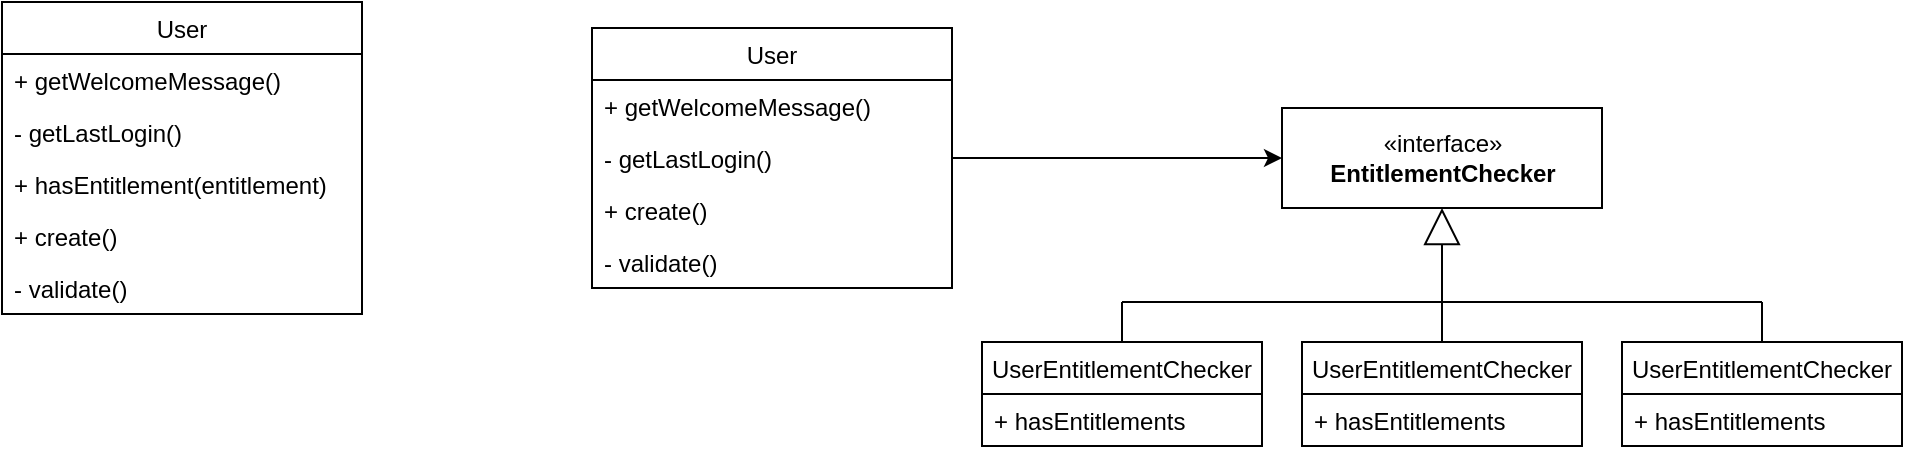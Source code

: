 <mxfile version="11.2.5" type="device" pages="1"><diagram id="V3O5zdJFwEncdk0u1EwL" name="Page-1"><mxGraphModel dx="786" dy="582" grid="1" gridSize="10" guides="1" tooltips="1" connect="1" arrows="1" fold="1" page="1" pageScale="1" pageWidth="850" pageHeight="1100" math="0" shadow="0"><root><mxCell id="0"/><mxCell id="1" parent="0"/><mxCell id="7j0RCMkMAUo1wKcaJVe4-6" value="User" style="swimlane;fontStyle=0;childLayout=stackLayout;horizontal=1;startSize=26;fillColor=none;horizontalStack=0;resizeParent=1;resizeParentMax=0;resizeLast=0;collapsible=1;marginBottom=0;" vertex="1" parent="1"><mxGeometry x="40" y="40" width="180" height="156" as="geometry"/></mxCell><mxCell id="7j0RCMkMAUo1wKcaJVe4-7" value="+ getWelcomeMessage()" style="text;strokeColor=none;fillColor=none;align=left;verticalAlign=top;spacingLeft=4;spacingRight=4;overflow=hidden;rotatable=0;points=[[0,0.5],[1,0.5]];portConstraint=eastwest;" vertex="1" parent="7j0RCMkMAUo1wKcaJVe4-6"><mxGeometry y="26" width="180" height="26" as="geometry"/></mxCell><mxCell id="7j0RCMkMAUo1wKcaJVe4-8" value="- getLastLogin()" style="text;strokeColor=none;fillColor=none;align=left;verticalAlign=top;spacingLeft=4;spacingRight=4;overflow=hidden;rotatable=0;points=[[0,0.5],[1,0.5]];portConstraint=eastwest;" vertex="1" parent="7j0RCMkMAUo1wKcaJVe4-6"><mxGeometry y="52" width="180" height="26" as="geometry"/></mxCell><mxCell id="7j0RCMkMAUo1wKcaJVe4-9" value="+ hasEntitlement(entitlement)" style="text;strokeColor=none;fillColor=none;align=left;verticalAlign=top;spacingLeft=4;spacingRight=4;overflow=hidden;rotatable=0;points=[[0,0.5],[1,0.5]];portConstraint=eastwest;" vertex="1" parent="7j0RCMkMAUo1wKcaJVe4-6"><mxGeometry y="78" width="180" height="26" as="geometry"/></mxCell><mxCell id="7j0RCMkMAUo1wKcaJVe4-10" value="+ create()" style="text;strokeColor=none;fillColor=none;align=left;verticalAlign=top;spacingLeft=4;spacingRight=4;overflow=hidden;rotatable=0;points=[[0,0.5],[1,0.5]];portConstraint=eastwest;" vertex="1" parent="7j0RCMkMAUo1wKcaJVe4-6"><mxGeometry y="104" width="180" height="26" as="geometry"/></mxCell><mxCell id="7j0RCMkMAUo1wKcaJVe4-11" value="- validate()" style="text;strokeColor=none;fillColor=none;align=left;verticalAlign=top;spacingLeft=4;spacingRight=4;overflow=hidden;rotatable=0;points=[[0,0.5],[1,0.5]];portConstraint=eastwest;" vertex="1" parent="7j0RCMkMAUo1wKcaJVe4-6"><mxGeometry y="130" width="180" height="26" as="geometry"/></mxCell><mxCell id="7j0RCMkMAUo1wKcaJVe4-13" value="User" style="swimlane;fontStyle=0;childLayout=stackLayout;horizontal=1;startSize=26;fillColor=none;horizontalStack=0;resizeParent=1;resizeParentMax=0;resizeLast=0;collapsible=1;marginBottom=0;" vertex="1" parent="1"><mxGeometry x="335" y="53" width="180" height="130" as="geometry"/></mxCell><mxCell id="7j0RCMkMAUo1wKcaJVe4-14" value="+ getWelcomeMessage()" style="text;strokeColor=none;fillColor=none;align=left;verticalAlign=top;spacingLeft=4;spacingRight=4;overflow=hidden;rotatable=0;points=[[0,0.5],[1,0.5]];portConstraint=eastwest;" vertex="1" parent="7j0RCMkMAUo1wKcaJVe4-13"><mxGeometry y="26" width="180" height="26" as="geometry"/></mxCell><mxCell id="7j0RCMkMAUo1wKcaJVe4-15" value="- getLastLogin()" style="text;strokeColor=none;fillColor=none;align=left;verticalAlign=top;spacingLeft=4;spacingRight=4;overflow=hidden;rotatable=0;points=[[0,0.5],[1,0.5]];portConstraint=eastwest;" vertex="1" parent="7j0RCMkMAUo1wKcaJVe4-13"><mxGeometry y="52" width="180" height="26" as="geometry"/></mxCell><mxCell id="7j0RCMkMAUo1wKcaJVe4-17" value="+ create()" style="text;strokeColor=none;fillColor=none;align=left;verticalAlign=top;spacingLeft=4;spacingRight=4;overflow=hidden;rotatable=0;points=[[0,0.5],[1,0.5]];portConstraint=eastwest;" vertex="1" parent="7j0RCMkMAUo1wKcaJVe4-13"><mxGeometry y="78" width="180" height="26" as="geometry"/></mxCell><mxCell id="7j0RCMkMAUo1wKcaJVe4-18" value="- validate()" style="text;strokeColor=none;fillColor=none;align=left;verticalAlign=top;spacingLeft=4;spacingRight=4;overflow=hidden;rotatable=0;points=[[0,0.5],[1,0.5]];portConstraint=eastwest;" vertex="1" parent="7j0RCMkMAUo1wKcaJVe4-13"><mxGeometry y="104" width="180" height="26" as="geometry"/></mxCell><mxCell id="7j0RCMkMAUo1wKcaJVe4-19" value="«interface»&lt;br&gt;&lt;b&gt;EntitlementChecker&lt;/b&gt;" style="html=1;" vertex="1" parent="1"><mxGeometry x="680" y="93" width="160" height="50" as="geometry"/></mxCell><mxCell id="7j0RCMkMAUo1wKcaJVe4-20" style="edgeStyle=orthogonalEdgeStyle;rounded=0;orthogonalLoop=1;jettySize=auto;html=1;exitX=1;exitY=0.5;exitDx=0;exitDy=0;entryX=0;entryY=0.5;entryDx=0;entryDy=0;" edge="1" parent="1" source="7j0RCMkMAUo1wKcaJVe4-15" target="7j0RCMkMAUo1wKcaJVe4-19"><mxGeometry relative="1" as="geometry"/></mxCell><mxCell id="7j0RCMkMAUo1wKcaJVe4-21" value="UserEntitlementChecker" style="swimlane;fontStyle=0;childLayout=stackLayout;horizontal=1;startSize=26;fillColor=none;horizontalStack=0;resizeParent=1;resizeParentMax=0;resizeLast=0;collapsible=1;marginBottom=0;" vertex="1" parent="1"><mxGeometry x="530" y="210" width="140" height="52" as="geometry"/></mxCell><mxCell id="7j0RCMkMAUo1wKcaJVe4-22" value="+ hasEntitlements" style="text;strokeColor=none;fillColor=none;align=left;verticalAlign=top;spacingLeft=4;spacingRight=4;overflow=hidden;rotatable=0;points=[[0,0.5],[1,0.5]];portConstraint=eastwest;" vertex="1" parent="7j0RCMkMAUo1wKcaJVe4-21"><mxGeometry y="26" width="140" height="26" as="geometry"/></mxCell><mxCell id="7j0RCMkMAUo1wKcaJVe4-25" value="UserEntitlementChecker" style="swimlane;fontStyle=0;childLayout=stackLayout;horizontal=1;startSize=26;fillColor=none;horizontalStack=0;resizeParent=1;resizeParentMax=0;resizeLast=0;collapsible=1;marginBottom=0;" vertex="1" parent="1"><mxGeometry x="850" y="210" width="140" height="52" as="geometry"/></mxCell><mxCell id="7j0RCMkMAUo1wKcaJVe4-26" value="+ hasEntitlements" style="text;strokeColor=none;fillColor=none;align=left;verticalAlign=top;spacingLeft=4;spacingRight=4;overflow=hidden;rotatable=0;points=[[0,0.5],[1,0.5]];portConstraint=eastwest;" vertex="1" parent="7j0RCMkMAUo1wKcaJVe4-25"><mxGeometry y="26" width="140" height="26" as="geometry"/></mxCell><mxCell id="7j0RCMkMAUo1wKcaJVe4-27" value="UserEntitlementChecker" style="swimlane;fontStyle=0;childLayout=stackLayout;horizontal=1;startSize=26;fillColor=none;horizontalStack=0;resizeParent=1;resizeParentMax=0;resizeLast=0;collapsible=1;marginBottom=0;" vertex="1" parent="1"><mxGeometry x="690" y="210" width="140" height="52" as="geometry"/></mxCell><mxCell id="7j0RCMkMAUo1wKcaJVe4-28" value="+ hasEntitlements" style="text;strokeColor=none;fillColor=none;align=left;verticalAlign=top;spacingLeft=4;spacingRight=4;overflow=hidden;rotatable=0;points=[[0,0.5],[1,0.5]];portConstraint=eastwest;" vertex="1" parent="7j0RCMkMAUo1wKcaJVe4-27"><mxGeometry y="26" width="140" height="26" as="geometry"/></mxCell><mxCell id="7j0RCMkMAUo1wKcaJVe4-29" value="" style="endArrow=block;endSize=16;endFill=0;html=1;entryX=0.5;entryY=1;entryDx=0;entryDy=0;exitX=0.5;exitY=0;exitDx=0;exitDy=0;" edge="1" parent="1" source="7j0RCMkMAUo1wKcaJVe4-27" target="7j0RCMkMAUo1wKcaJVe4-19"><mxGeometry width="160" relative="1" as="geometry"><mxPoint x="270" y="290" as="sourcePoint"/><mxPoint x="430" y="290" as="targetPoint"/></mxGeometry></mxCell><mxCell id="7j0RCMkMAUo1wKcaJVe4-31" value="" style="endArrow=none;html=1;" edge="1" parent="1"><mxGeometry width="50" height="50" relative="1" as="geometry"><mxPoint x="600" y="190" as="sourcePoint"/><mxPoint x="760" y="190" as="targetPoint"/></mxGeometry></mxCell><mxCell id="7j0RCMkMAUo1wKcaJVe4-32" value="" style="endArrow=none;html=1;" edge="1" parent="1"><mxGeometry width="50" height="50" relative="1" as="geometry"><mxPoint x="760" y="190" as="sourcePoint"/><mxPoint x="920" y="190" as="targetPoint"/></mxGeometry></mxCell><mxCell id="7j0RCMkMAUo1wKcaJVe4-33" value="" style="endArrow=none;html=1;exitX=0.5;exitY=0;exitDx=0;exitDy=0;" edge="1" parent="1" source="7j0RCMkMAUo1wKcaJVe4-21"><mxGeometry width="50" height="50" relative="1" as="geometry"><mxPoint x="270" y="340" as="sourcePoint"/><mxPoint x="600" y="190" as="targetPoint"/></mxGeometry></mxCell><mxCell id="7j0RCMkMAUo1wKcaJVe4-34" value="" style="endArrow=none;html=1;exitX=0.5;exitY=0;exitDx=0;exitDy=0;" edge="1" parent="1" source="7j0RCMkMAUo1wKcaJVe4-25"><mxGeometry width="50" height="50" relative="1" as="geometry"><mxPoint x="610" y="220" as="sourcePoint"/><mxPoint x="920" y="190" as="targetPoint"/></mxGeometry></mxCell></root></mxGraphModel></diagram></mxfile>
